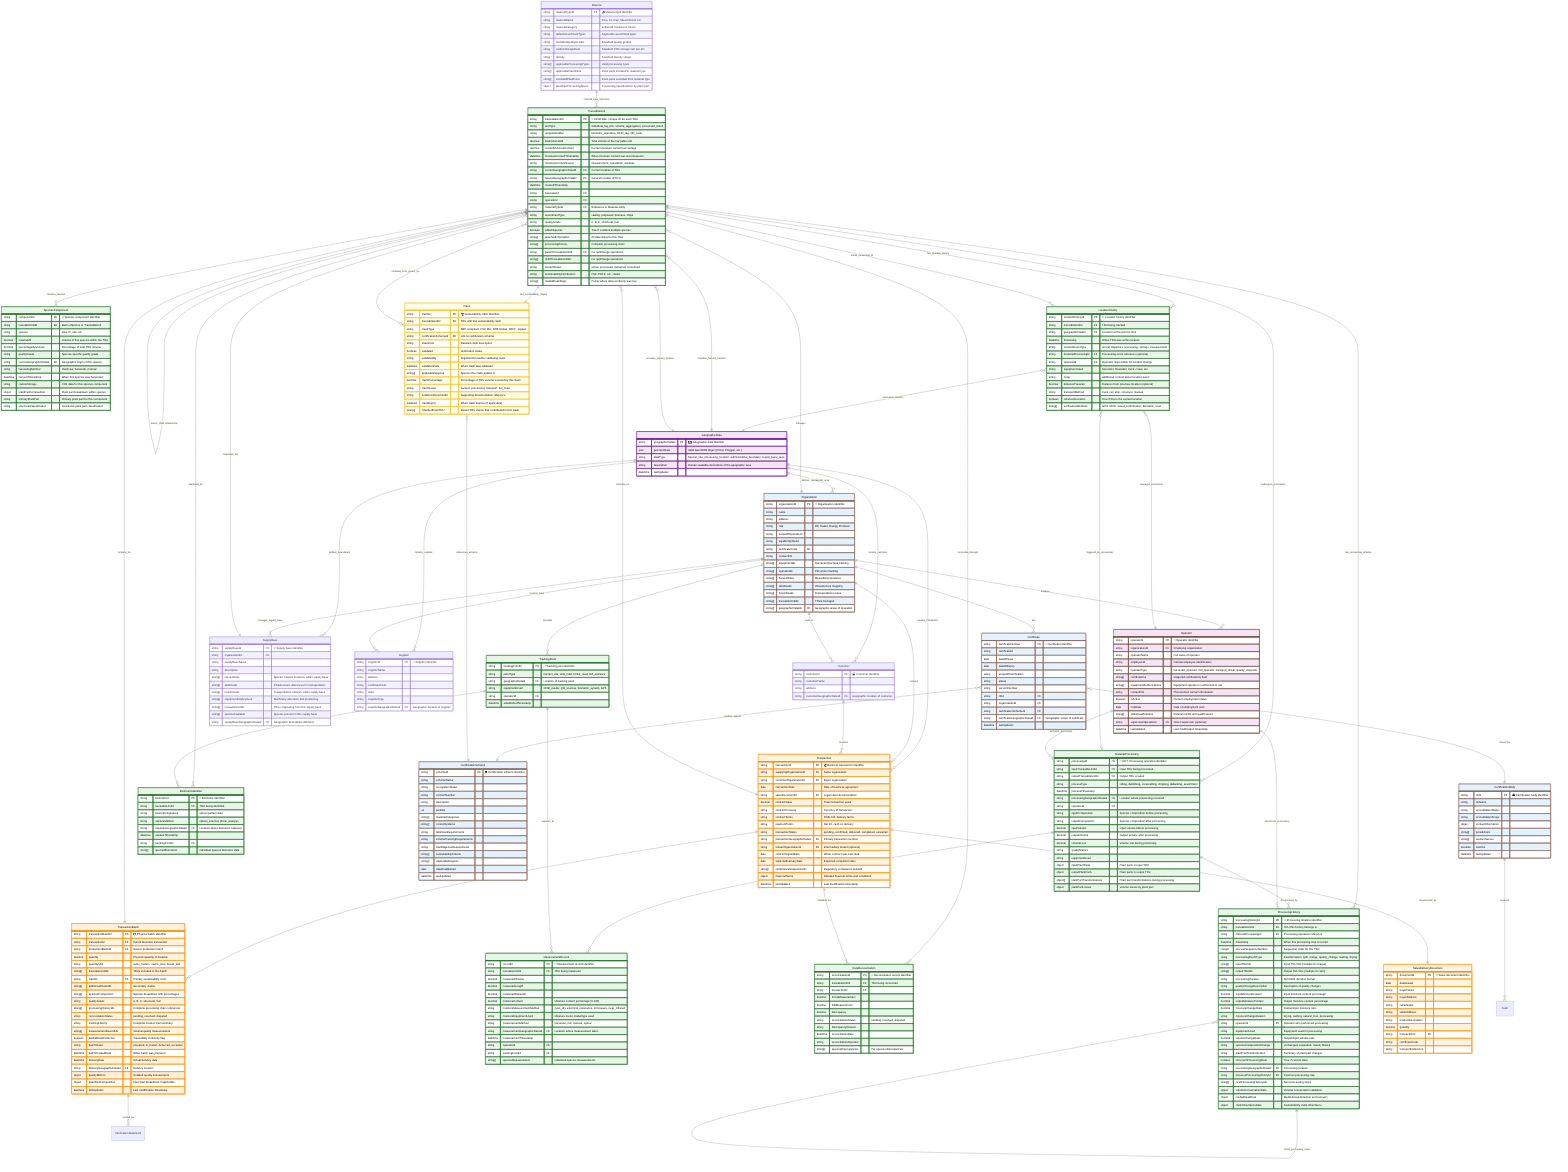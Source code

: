 erDiagram

    %% BOOST Core Biomass Chain of Custody ERD - Subtle Color Theming
    %% Enhanced model with media-interruption-free traceability and TRU support
    %% Implements subtle header-only color coding for improved readability
    
    %% ============================================================================
    %% 🟢 CORE TRACEABILITY - The Heart of BOOST (Central Positioning)
    %% Primary entities for biomass tracking and processing chain management
    %% Color Theme: Green (#2E7D32) - Forest/Growth/Sustainability
    %% ============================================================================
    
    TraceableUnit {
        string traceableUnitId PK "🔑 CENTRAL: Unique ID for each TRU"
        string unitType "individual_log, pile, volume_aggregation, processed_batch"
        string uniqueIdentifier "biometric_signature, RFID_tag, QR_code"
        decimal totalVolumeM3 "Total volume of the traceable unit"
        decimal currentMoistureContent "Current moisture content percentage"
        datetime moistureContentTimestamp "When moisture content was last measured"
        string moistureContentSource "measurement, calculation, estimate"
        string currentGeographicDataId FK "Current location of TRU"
        string harvestGeographicDataId FK "Harvest location of TRU"
        datetime createdTimestamp
        string harvesterId FK
        string operatorId FK
        string materialTypeId FK "Reference to Material entity"
        string assortmentType "sawlog, pulpwood, biomass, chips"
        string qualityGrade "A, B, C, structural, fuel"
        boolean isMultiSpecies "True if contains multiple species"
        string[] attachedInformation "All data linked to this TRU"
        string[] processingHistory "Complete processing chain"
        string parentTraceableUnitId FK "For split/merge operations"
        string[] childTraceableUnitIds "For split/merge operations"
        string currentStatus "active, processed, delivered, consumed"
        string sustainabilityCertification "FSC, PEFC, etc. claims"
        string[] mediaBreakFlags "Points where data continuity was lost"
    }

    MaterialProcessing {
        string processingId PK "🔑 KEY: Processing operation identifier"
        string inputTraceableUnitId FK "Input TRU being processed"
        string outputTraceableUnitId FK "Output TRU created"
        string processType "felling, delimbing, crosscutting, chipping, debarking, assortment"
        datetime processTimestamp
        string processingGeographicDataId FK "Location where processing occurred"
        string operatorId FK
        string inputComposition "Species composition before processing"
        string outputComposition "Species composition after processing"
        decimal inputVolume "Input volume before processing"
        decimal outputVolume "Output volume after processing"
        decimal volumeLoss "Volume lost during processing"
        string qualityMetrics
        string equipmentUsed
        object inputPlantParts "Plant parts in input TRU"
        object outputPlantParts "Plant parts in output TRU"
        object[] plantPartTransformations "Plant part transformations during processing"
        object plantPartLosses "Volume losses by plant part"
    }

    ProcessingHistory {
        string processingHistoryId PK "🔑 Processing timeline identifier"
        string traceableUnitId FK "TRU this history belongs to"
        string materialProcessingId FK "Processing operation reference"
        datetime timestamp "When this processing step occurred"
        integer processSequenceNumber "Sequential order for this TRU"
        string processingEventType "transformation, split, merge, quality_change, loading, drying"
        string[] inputTRUIds "Input TRU IDs (multiple for merge)"
        string[] outputTRUIds "Output TRU IDs (multiple for split)"
        string processingDuration "ISO 8601 duration format"
        string qualityChangeDescription "Description of quality changes"
        decimal inputMoistureContent "Input moisture content percentage"
        decimal outputMoistureContent "Output moisture content percentage"
        decimal moistureChangeRatio "Output/input moisture ratio"
        string moistureChangeReason "drying, wetting, natural_loss, processing"
        string operatorId FK "Operator who performed processing"
        string equipmentUsed "Equipment used for processing"
        decimal volumeChangeRatio "Output/input volume ratio"
        string speciesCompositionChange "unchanged, separated, mixed, filtered"
        string plantPartTransformation "Summary of plant part changes"
        boolean isCurrentProcessingState "True if current state"
        string processingGeographicDataId FK "Processing location"
        string previousProcessingHistoryId FK "Previous processing step"
        string[] nextProcessingHistoryIds "Next processing steps"
        object volumeConservationData "Volume conservation validation"
        object mediaBreakData "Media break detection and recovery"
        object claimInheritanceData "Sustainability claim inheritance"
    }

    SpeciesComponent {
        string componentId PK "🌲 Species component identifier"
        string traceableUnitId FK "Back reference to TraceableUnit"
        string species "pine, fir, oak, etc."
        decimal volumeM3 "Volume of this species within the TRU"
        decimal percentageByVolume "Percentage of total TRU volume"
        string qualityGrade "Species-specific quality grade"
        string sourceGeographicDataId FK "Geographic origin of this species"
        string harvestingMethod "chainsaw, harvester, manual"
        datetime harvestTimestamp "When this species was harvested"
        string carbonStorage "CO2 data for this species component"
        object plantPartComposition "Plant part breakdown within species"
        string primaryPlantPart "Primary plant part for this component"
        string structuralClassification "Functional plant part classification"
    }

    MeasurementRecord {
        string recordId PK "📏 Measurement record identifier"
        string traceableUnitId FK "TRU being measured"
        decimal measuredVolume
        decimal measuredLength
        decimal measuredDiameter
        decimal moistureContent "Moisture content percentage (0-100)"
        string moistureMeasurementMethod "oven_dry, electrical_resistance, microwave, near_infrared"
        string moistureEquipmentUsed "Moisture meter model/type used"
        string measurementMethod "harvester, mill, manual, optical"
        string measurementGeographicDataId FK "Location where measurement taken"
        datetime measurementTimestamp
        string operatorId FK
        string trackingPointId FK
        string[] speciesMeasurements "Individual species measurements"
    }

    LocationHistory {
        string locationHistoryId PK "📍 Location history identifier"
        string traceableUnitId FK "TRU being tracked"
        string geographicDataId FK "Location at this point in time"
        datetime timestamp "When TRU was at this location"
        string locationEventType "arrival, departure, processing, storage, measurement"
        string materialProcessingId FK "Processing event reference (optional)"
        string operatorId FK "Operator responsible for location change"
        string equipmentUsed "harvester, forwarder, truck, crane, etc."
        string notes "Additional context about location event"
        decimal distanceTraveled "Distance from previous location (optional)"
        string transportMethod "truck, rail, ship, conveyor, manual"
        boolean isCurrentLocation "True if this is the current location"
        string[] verificationMethods "GPS, RFID, visual_confirmation, biometric_scan"
    }

    BiometricIdentifier {
        string biometricId PK "🔬 Biometric identifier"
        string traceableUnitId FK "TRU being identified"
        string biometricSignature "optical pattern data"
        string captureMethod "optical_scanner, photo_analysis"
        string captureGeographicDataId FK "Location where biometric captured"
        datetime captureTimestamp
        string trackingPointId FK
        string[] speciesBiometrics "Individual species biometric data"
    }

    TrackingPoint {
        string trackingPointId PK "📡 Tracking point identifier"
        string pointType "harvest_site, skid_road, forest_road, mill_entrance"
        string geographicDataId FK "Location of tracking point"
        string equipmentUsed "RFID_reader, QR_scanner, biometric_system, GPS"
        string operatorId FK
        datetime establishedTimestamp
    }

    DataReconciliation {
        string reconciliationId PK "🔄 Reconciliation record identifier"
        string traceableUnitId FK "TRU being reconciled"
        string transactionId FK
        decimal forestMeasurement
        decimal millMeasurement
        decimal discrepancy
        string reconciliationStatus "pending, resolved, disputed"
        string discrepancyReason
        datetime reconciliationDate
        string reconciliationOperator
        string[] speciesDiscrepancies "Per-species discrepancies"
    }

    %% ============================================================================
    %% 🔵 ORGANIZATIONAL FOUNDATION - Business Structure & Certification
    %% Core organizational entities and certification framework
    %% Color Theme: Blue (#1976D2) - Trust/Certification/Authority
    %% ============================================================================
    
    Organization {
        string organizationId PK "🏢 Organization identifier"
        string name
        string address
        string role "BP, Trader, Energy Producer"
        string scopeOfOperations
        string legalEntityStatus
        string certificateCode FK
        string contactInfo
        string[] equipmentIds "Harvester/machine tracking"
        string[] operatorIds "Personnel tracking"
        string[] harvestSites "Operational locations"
        string[] skidRoads "Infrastructure mapping"
        string[] forestRoads "Transportation routes"
        string[] traceableUnitIds "TRUs managed"
        string[] geographicDataIds FK "Geographic areas of operation"
    }

    Certificate {
        string certificateNumber PK "📜 Certificate identifier"
        string certificateId
        date dateOfIssue
        date dateOfExpiry
        string scopeOfCertification
        string status
        string versionNumber
        string cbId FK
        string organizationId FK
        string certificationSchemeId FK
        string certificateGeographicDataId FK "Geographic scope of certificate"
        datetime lastUpdated
    }

    CertificationScheme {
        string schemeId PK "🛡️ Certification scheme identifier"
        string schemeName
        string recognitionStatus
        string versionNumber
        string description
        uri website
        string[] materialCategories
        string[] controlSystems
        string labelUseRequirements
        string volumeTrackingRequirements
        string dueDiligenceRequirements
        string[] sustainabilityCriteria
        string[] applicableRegions
        date dateEstablished
        datetime lastUpdated
    }

    CertificationBody {
        string cbId PK "🏛️ Certification body identifier"
        string cbName
        string accreditationStatus
        string accreditationScope
        object contactInformation
        string[] jurisdictions
        string[] sectorsServed
        boolean isActive
        datetime lastUpdated
    }

    %% ============================================================================
    %% 🟤 MATERIAL & SUPPLY CHAIN - Physical Materials & Supply Network
    %% Material types, supply base, and supply chain participants
    %% Color Theme: Brown (#8D6E63) - Earth/Wood/Raw Materials
    %% ============================================================================

    Material {
        string materialTypeId PK "🪵 Material type identifier"
        string materialName "Pine, Fir, Oak, Mixed Wood, etc."
        string materialCategory "softwood, hardwood, mixed"
        string defaultAssortmentTypes "Applicable assortment types"
        string standardQualityGrades "Standard quality grades"
        string carbonStorageRate "Standard CO2 storage rate per m3"
        string density "Standard density values"
        string[] applicableProcessingTypes "Valid processing types"
        string[] applicablePlantParts "Plant parts included in material type"
        string[] excludedPlantParts "Plant parts excluded from material type"
        object plantPartProcessingSpecs "Processing specifications by plant part"
    }

    SupplyBase {
        string supplyBaseId PK "🌲 Supply base identifier"
        string organizationId FK
        string supplyBaseName
        string description
        string[] harvestSites "Specific harvest locations within supply base"
        string[] skidRoads "Infrastructure references for transportation"
        string[] forestRoads "Transportation network within supply base"
        string[] equipmentDeployment "Machinery allocation and positioning"
        string[] traceableUnitIds "TRUs originating from this supply base"
        string[] speciesAvailable "Species present in this supply base"
        string supplyBaseGeographicDataId FK "Geographic boundaries definition"
    }

    Supplier {
        string supplierId PK "🤝 Supplier identifier"
        string supplierName
        string address
        string certificateCode
        string claim
        string supplierType
        string supplierGeographicDataId FK "Geographic location of supplier"
    }

    Customer {
        string customerId PK "🏭 Customer identifier"
        string customerName
        string address
        string customerGeographicDataId FK "Geographic location of customer"
    }

    %% ============================================================================
    %% 🟠 TRANSACTION MANAGEMENT - Business Transactions & Physical Batches
    %% Commercial transactions and physical material batch handling
    %% Color Theme: Orange (#FF8F00) - Commerce/Exchange/Money
    %% ============================================================================

    Transaction {
        string transactionId PK "💰 Business transaction identifier"
        string supplyingOrganizationId FK "Seller organization"
        string customerOrganizationId FK "Buyer organization"
        date transactionDate "Date of business agreement"
        string salesDocumentId FK "Legal sales documentation"
        decimal contractValue "Total transaction value"
        string contractCurrency "Currency of transaction"
        string contractTerms "FOB, CIF, delivery terms"
        string paymentTerms "Net 30, cash on delivery"
        string transactionStatus "pending, confirmed, delivered, completed, cancelled"
        string transactionGeographicDataId FK "Primary transaction location"
        string brokerOrganizationId FK "Intermediary broker (optional)"
        date contractSignedDate "When contract was executed"
        date expectedDeliveryDate "Expected completion date"
        string[] complianceRequirements "Regulatory compliance needed"
        object financialTerms "Detailed financial terms and conditions"
        datetime lastUpdated "Last modification timestamp"
    }

    TransactionBatch {
        string transactionBatchId PK "📦 Physical batch identifier"
        string transactionId FK "Parent business transaction"
        string productionBatchId FK "Source production batch"
        decimal quantity "Physical quantity of material"
        string quantityUnit "cubic_meters, metric_tons, board_feet"
        string[] traceableUnitIds "TRUs included in this batch"
        string claimId FK "Primary sustainability claim"
        string[] additionalClaimIds "Secondary claims"
        string[] speciesComposition "Species breakdown with percentages"
        string qualityGrade "A, B, C, structural, fuel"
        string[] processingHistoryIds "Complete processing chain references"
        string reconciliationStatus "pending, resolved, disputed"
        string trackingHistory "Complete location trail summary"
        string[] measurementRecordIds "Volume/quality measurements"
        boolean mediaBreakDetected "Traceability continuity flag"
        string batchStatus "prepared, in_transit, delivered, accepted"
        datetime batchCreatedDate "When batch was prepared"
        datetime deliveryDate "Actual delivery date"
        string deliveryGeographicDataId FK "Delivery location"
        object qualityMetrics "Detailed quality assessments"
        object plantPartComposition "Plant part breakdown if applicable"
        datetime lastUpdated "Last modification timestamp"
    }

    SalesDeliveryDocument {
        string documentId PK "📄 Sales document identifier"
        date dateIssued
        string buyerName
        string buyerAddress
        string sellerName
        string sellerAddress
        string productDescription
        decimal quantity
        string transactionId FK
        string certificateCode
        string transportReference
    }

    %% Other entities with similar structure...
    Claim {
        string claimId PK "🏆 Sustainability claim identifier"
        string traceableUnitId FK "TRU with this sustainability claim"
        string claimType "SBP-compliant, FSC Mix, RSB Global, PEFC, organic"
        string certificationSchemeId FK "Link to certification scheme"
        string statement "Detailed claim description"
        boolean validated "Verification status"
        string validatedBy "Organization/auditor validating claim"
        datetime validationDate "When claim was validated"
        string[] applicableSpecies "Species this claim applies to"
        decimal claimPercentage "Percentage of TRU volume covered by this claim"
        string claimScope "harvest, processing, transport, full_chain"
        string evidenceDocumentId "Supporting documentation reference"
        datetime claimExpiry "When claim expires (if applicable)"
        string[] inheritedFromTRU "Parent TRU claims that contributed to this claim"
    }

    GeographicData {
        string geographicDataId PK "🗺️ Geographic data identifier"
        json geoJsonData "Valid GeoJSON object (Point, Polygon, etc.)"
        string dataType "harvest_site, processing_location, administrative_boundary, supply_base_area"
        string description "Human-readable description of the geographic area"
        datetime lastUpdated
    }

    Operator {
        string operatorId PK "👤 Operator identifier"
        string organizationId FK "Employing organization"
        string operatorName "Full name of operator"
        string employeeId "Internal employee identification"
        string operatorType "harvester_operator, mill_operator, transport_driver, quality_inspector"
        string[] certifications "Required certifications held"
        string[] equipmentAuthorizations "Equipment operator is authorized to use"
        string contactInfo "Phone/email contact information"
        boolean isActive "Current employment status"
        date hireDate "Date of employment start"
        string[] skillsQualifications "Relevant skills and qualifications"
        string supervisorOperatorId FK "Direct supervisor (optional)"
        datetime lastUpdated "Last modification timestamp"
    }

    %% Apply subtle color styling with classDef - header/border only
    classDef coreTraceability fill:#E8F5E8,stroke:#2E7D32,stroke-width:2px,color:#000
    classDef orgFoundation fill:#E3F2FD,stroke:#1976D2,stroke-width:2px,color:#000  
    classDef materialSupply fill:#EFEBE9,stroke:#8D6E63,stroke-width:2px,color:#000
    classDef transaction fill:#FFF3E0,stroke:#FF8F00,stroke-width:2px,color:#000
    classDef sustainability fill:#FFFDE7,stroke:#FBC02D,stroke-width:2px,color:#000
    classDef geographic fill:#F3E5F5,stroke:#7B1FA2,stroke-width:2px,color:#000
    classDef compliance fill:#FFEBEE,stroke:#D32F2F,stroke-width:2px,color:#000
    classDef analytics fill:#FAFAFA,stroke:#616161,stroke-width:2px,color:#000
    classDef personnel fill:#F3E5F5,stroke:#795548,stroke-width:2px,color:#000

    %% Apply subtle styles to entity groups
    class TraceableUnit,MaterialProcessing,ProcessingHistory,SpeciesComponent,MeasurementRecord,LocationHistory,BiometricIdentifier,TrackingPoint,DataReconciliation coreTraceability
    class Organization,Certificate,CertificationScheme,CertificationBody orgFoundation
    class Material,SupplyBase,Supplier,Customer materialSupply
    class Transaction,TransactionBatch,SalesDeliveryDocument transaction
    class Claim sustainability
    class GeographicData geographic
    class Operator personnel

    %% Core relationships
    TraceableUnit ||--o{ SpeciesComponent : "contains_species"
    TraceableUnit ||--o{ MaterialProcessing : "undergoes_processing"
    TraceableUnit ||--o{ ProcessingHistory : "has_processing_timeline"
    MaterialProcessing ||--o{ MeasurementRecord : "generates_measurements"
    MaterialProcessing ||--o{ ProcessingHistory : "documented_by"
    ProcessingHistory ||--o{ ProcessingHistory : "forms_processing_chain"
    TraceableUnit ||--o{ BiometricIdentifier : "identified_by"
    TraceableUnit ||--o{ DataReconciliation : "reconciled_through"
    TraceableUnit ||--o{ LocationHistory : "has_location_history"
    TraceableUnit ||--|| Claim : "has_sustainability_claims"
    TrackingPoint ||--o{ MeasurementRecord : "captures_at"
    TrackingPoint ||--o{ BiometricIdentifier : "scanned_at"
    Transaction ||--o{ DataReconciliation : "validated_by"
    Material ||--o{ TraceableUnit : "material_type_reference"
    TraceableUnit ||--o{ TraceableUnit : "parent_child_relationship"
    Organization ||--o{ Certificate : "has"
    Certificate }o--|| CertificationScheme : "certifies_against"
    Certificate }o--|| CertificationBody : "issued_by"
    CertificationBody ||--o{ Audit : "conducts"
    GeographicData ||--o{ TraceableUnit : "provides_harvest_location"
    GeographicData ||--o{ TraceableUnit : "provides_current_location"
    GeographicData ||--o{ Organization : "defines_operational_area"
    GeographicData ||--o{ Transaction : "locates_transaction"
    GeographicData ||--o{ SupplyBase : "defines_boundaries"
    GeographicData ||--o{ Supplier : "locates_supplier"
    GeographicData ||--o{ Customer : "locates_customer"
    LocationHistory }o--|| GeographicData : "references_location"
    LocationHistory }o--o| MaterialProcessing : "triggered_by_processing"
    LocationHistory }o--|| TraceableUnit : "tracks_movement_of"
    Claim }o--|| CertificationScheme : "references_scheme"
    Claim }o--o{ TraceableUnit : "inherited_from_parent_tru"
    Organization ||--o{ TrackingPoint : "operates"
    Organization ||--o{ TraceableUnit : "manages"
    SupplyBase ||--o{ TraceableUnit : "originates_tru"
    Organization ||--o{ SupplyBase : "manages_supply_base"
    Organization ||--o{ Operator : "employs"
    Operator ||--o{ MaterialProcessing : "performs_processing"
    Operator ||--o{ ProcessingHistory : "documents_processing"
    Operator ||--o{ LocationHistory : "manages_movement"
    Transaction ||--o{ TraceableUnit : "includes_tru"
    TransactionBatch ||--o{ TraceableUnit : "contains_tru"
    Transaction ||--o{ TransactionBatch : "contains"
    Transaction ||--|| SalesDeliveryDocument : "documented_by"
    TransactionBatch ||--o{ VerificationStatement : "verified_by"
    Organization ||--o{ Transaction : "creates"
    Organization ||--o{ Supplier : "sources_from"
    Organization ||--o{ Customer : "sells_to"
    Customer ||--o{ Transaction : "receives"